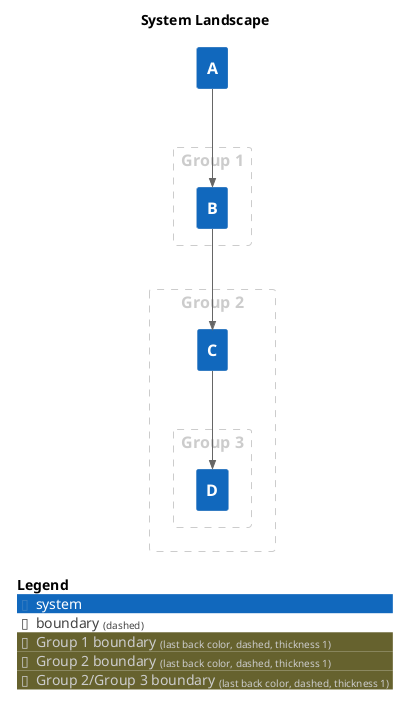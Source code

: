 @startuml
set separator none
title System Landscape

top to bottom direction

!include <C4/C4>
!include <C4/C4_Context>

AddBoundaryTag("Group 1", $borderColor="#cccccc", $fontColor="#cccccc", $borderStyle="dashed", $borderThickness="1")
Boundary(group_1, "Group 1", $tags="Group 1") {
  System(B, "B", $descr="", $tags="", $link="")
}

AddBoundaryTag("Group 2", $borderColor="#cccccc", $fontColor="#cccccc", $borderStyle="dashed", $borderThickness="1")
Boundary(group_2, "Group 2", $tags="Group 2") {
  System(C, "C", $descr="", $tags="", $link="")
    AddBoundaryTag("Group 2/Group 3", $borderColor="#cccccc", $fontColor="#cccccc", $borderStyle="dashed", $borderThickness="1")
    Boundary(group_3, "Group 3", $tags="Group 2/Group 3") {
      System(D, "D", $descr="", $tags="", $link="")
    }

}

System(A, "A", $descr="", $tags="", $link="")

Rel(B, C, "", $techn="", $tags="", $link="")
Rel(C, D, "", $techn="", $tags="", $link="")
Rel(A, B, "", $techn="", $tags="", $link="")

SHOW_LEGEND(true)
@enduml